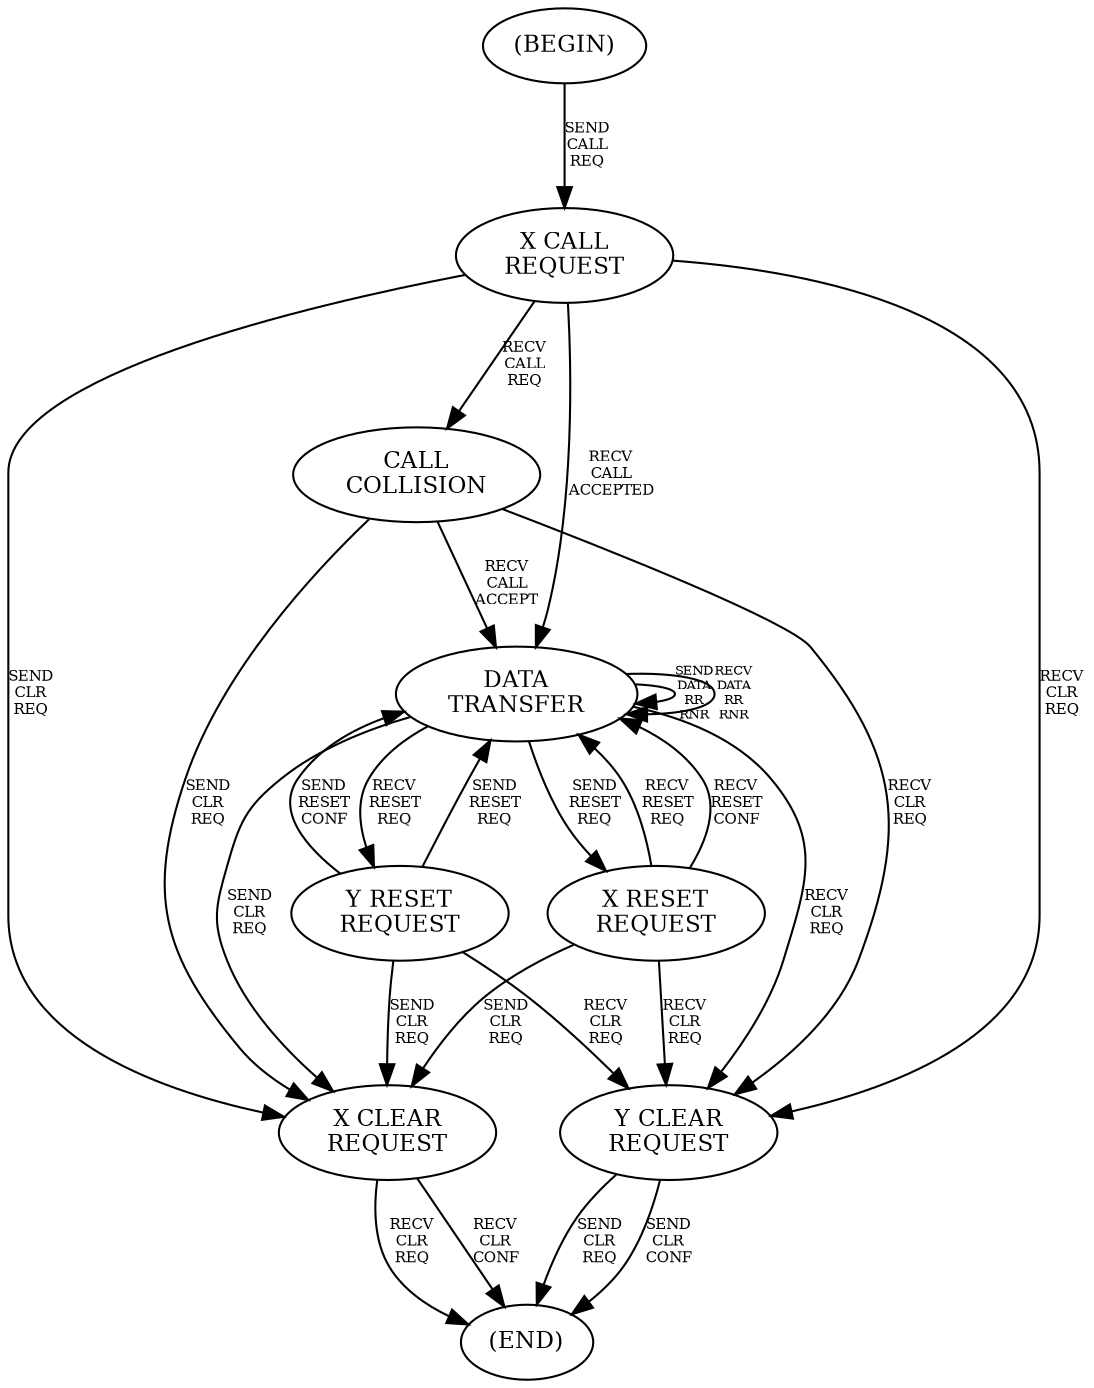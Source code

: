 digraph state {
  node [nodesep=2.0, fontsize=11];
  graph [overlap = false];
/*  subgraph cluster_a {
    style=invisible;
    rank=1;
    s1;
  }  */
splines=true;
// sep="+25,25";
overlap=scalexy;
// nodesep=0.6;
s1 [label="(BEGIN)"]
s2 [label="X CALL\nREQUEST"]
// s3 [label="RECV CALL\nREQUEST"]
s4 [label="DATA\nTRANSFER"]
s5 [label="CALL\nCOLLISION"]
s6 [label="X CLEAR\nREQUEST"]
s7 [label="Y CLEAR\nREQUEST"]
s8 [label="X RESET\nREQUEST"]
s9 [label="Y RESET\nREQUEST"]
s10 [label="(END)"]

s1 -> s2 [minlen=1 fontsize=7 label="SEND\nCALL\nREQ"]

s2 -> s4 [fontsize=7 label="RECV\nCALL\nACCEPTED"]
s2 -> s5 [fontsize=7 label="RECV\nCALL\nREQ"]
s2 -> s6 [fontsize=7 label="SEND\nCLR\nREQ"]
s2 -> s7 [fontsize=7 label="RECV\nCLR\nREQ"]

// s3 -> s5 [fontsize=7 label="SEND\nCALL\nREQ"]
// s3 -> s4 [fontsize=7 label="SEND\nCALL\nACCEPTED"]
// s3 -> s6 [fontsize=7 label="SEND\nCLR\nREQ"]
// s3 -> s7 [fontsize=7 label="RECV\nCLR\nREQ"]

s4 -> s6 [fontsize=7 label="SEND\nCLR\nREQ"]
s4 -> s7 [fontsize=7 label="RECV\nCLR\nREQ"]
s4 -> s8 [fontsize=7 label="SEND\nRESET\nREQ"]
s4 -> s9 [fontsize=7 label="RECV\nRESET\nREQ"]

s4 -> s4 [fontsize=6 label="SEND\nDATA\nRR\nRNR"]
s4 -> s4 [fontsize=6 label="RECV\nDATA\nRR\nRNR"]

s5 -> s4 [fontsize=7 label="RECV\nCALL\nACCEPT"]
s5 -> s6 [fontsize=7 label="SEND\nCLR\nREQ"]
s5 -> s7 [fontsize=7 label="RECV\nCLR\nREQ"]

s6 -> s10 [fontsize=7 label="RECV\nCLR\nREQ"]
s6 -> s10 [fontsize=7 label="RECV\nCLR\nCONF"]

s7 -> s10 [fontsize=7 label="SEND\nCLR\nREQ"]
s7 -> s10 [fontsize=7 label="SEND\nCLR\nCONF"]

s8 -> s6 [fontsize=7 label="SEND\nCLR\nREQ"]

s8 -> s4 [fontsize=7 label="RECV\nRESET\nREQ"]
s8 -> s4 [fontsize=7 label="RECV\nRESET\nCONF"]
s8 -> s7 [fontsize=7 label="RECV\nCLR\nREQ"]

s9 -> s4 [fontsize=7 label="SEND\nRESET\nREQ"]
s9 -> s4 [fontsize=7 label="SEND\nRESET\nCONF"]
s9 -> s6 [fontsize=7 label="SEND\nCLR\nREQ"]
s9 -> s7 [fontsize=7 label="RECV\nCLR\nREQ"]
}
